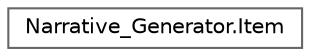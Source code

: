 digraph "Graphical Class Hierarchy"
{
 // LATEX_PDF_SIZE
  bgcolor="transparent";
  edge [fontname=Helvetica,fontsize=10,labelfontname=Helvetica,labelfontsize=10];
  node [fontname=Helvetica,fontsize=10,shape=box,height=0.2,width=0.4];
  rankdir="LR";
  Node0 [label="Narrative_Generator.Item",height=0.2,width=0.4,color="grey40", fillcolor="white", style="filled",URL="$class_narrative___generator_1_1_item.html",tooltip="A class implements an item that can be stored in locations or owned by agents."];
}
